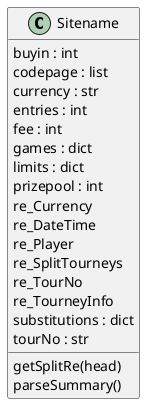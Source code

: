 @startuml classes
set namespaceSeparator none
class "Sitename" as SitenameSummary.Sitename {
  buyin : int
  codepage : list
  currency : str
  entries : int
  fee : int
  games : dict
  limits : dict
  prizepool : int
  re_Currency
  re_DateTime
  re_Player
  re_SplitTourneys
  re_TourNo
  re_TourneyInfo
  substitutions : dict
  tourNo : str
  getSplitRe(head)
  parseSummary()
}
@enduml
